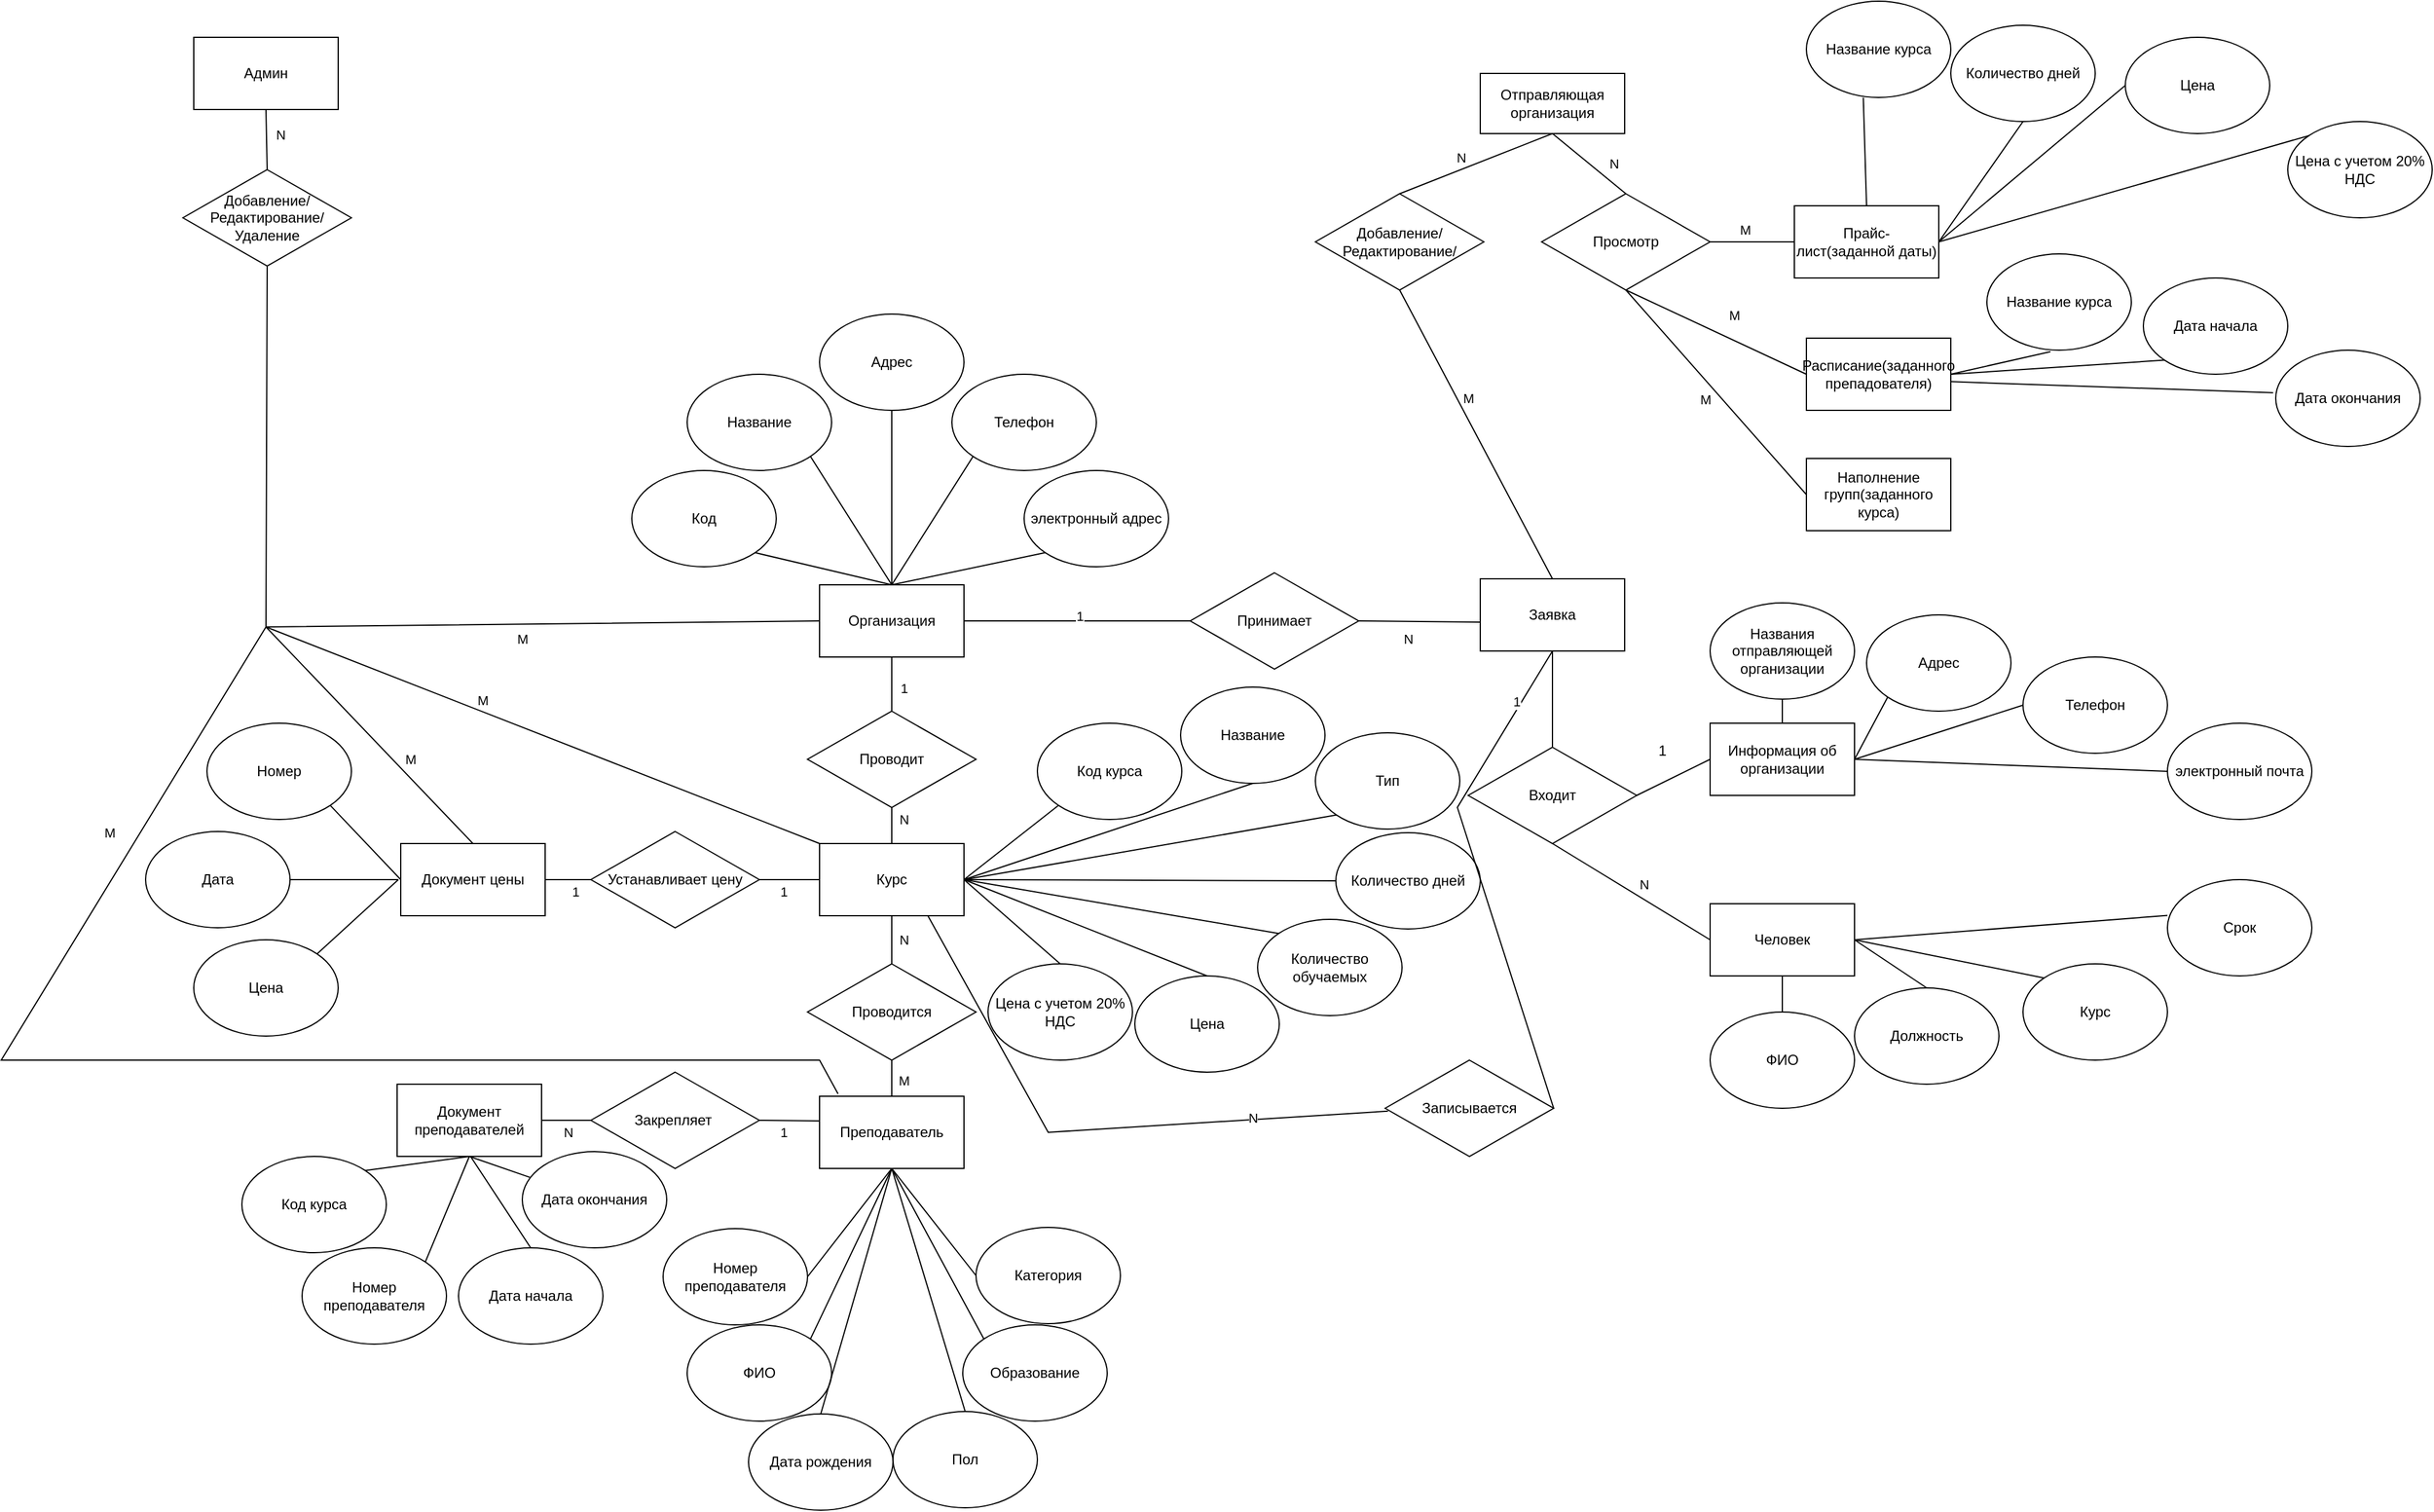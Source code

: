 <mxfile version="22.0.3" type="device">
  <diagram id="QDAbRHr5K0YQJq9Df4Lc" name="Page-1">
    <mxGraphModel dx="445" dy="821" grid="1" gridSize="10" guides="1" tooltips="1" connect="1" arrows="1" fold="1" page="1" pageScale="1" pageWidth="827" pageHeight="1169" math="0" shadow="0">
      <root>
        <mxCell id="0" />
        <mxCell id="1" parent="0" />
        <mxCell id="ArewdxW56VQv3i-SkAEL-173" value="Организация" style="rounded=0;whiteSpace=wrap;html=1;" parent="1" vertex="1">
          <mxGeometry x="1690" y="525" width="120" height="60" as="geometry" />
        </mxCell>
        <mxCell id="ArewdxW56VQv3i-SkAEL-174" value="Код" style="ellipse;whiteSpace=wrap;html=1;" parent="1" vertex="1">
          <mxGeometry x="1534" y="430" width="120" height="80" as="geometry" />
        </mxCell>
        <mxCell id="ArewdxW56VQv3i-SkAEL-175" value="Название" style="ellipse;whiteSpace=wrap;html=1;" parent="1" vertex="1">
          <mxGeometry x="1580" y="350" width="120" height="80" as="geometry" />
        </mxCell>
        <mxCell id="ArewdxW56VQv3i-SkAEL-176" value="Адрес" style="ellipse;whiteSpace=wrap;html=1;" parent="1" vertex="1">
          <mxGeometry x="1690" y="300" width="120" height="80" as="geometry" />
        </mxCell>
        <mxCell id="ArewdxW56VQv3i-SkAEL-177" value="Телефон" style="ellipse;whiteSpace=wrap;html=1;" parent="1" vertex="1">
          <mxGeometry x="1800" y="350" width="120" height="80" as="geometry" />
        </mxCell>
        <mxCell id="ArewdxW56VQv3i-SkAEL-178" value="&lt;span style=&quot;padding: 0px; margin: 0px; color: transparent; position: absolute; cursor: text; transform-origin: 0% 0%; font-style: normal; font-variant-ligatures: normal; font-variant-caps: normal; font-weight: 400; letter-spacing: normal; orphans: 2; text-align: start; text-indent: 0px; text-transform: none; widows: 2; word-spacing: 0px; -webkit-text-stroke-width: 0px; background-color: rgb(255, 255, 255); text-decoration-thickness: initial; text-decoration-style: initial; text-decoration-color: initial; left: 141.8px; top: 122.654px; font-size: 20px; font-family: serif; transform: scaleX(1.006);&quot; dir=&quot;ltr&quot; role=&quot;presentation&quot;&gt;&lt;/span&gt;электронный адрес" style="ellipse;whiteSpace=wrap;html=1;" parent="1" vertex="1">
          <mxGeometry x="1860" y="430" width="120" height="80" as="geometry" />
        </mxCell>
        <mxCell id="ArewdxW56VQv3i-SkAEL-179" value="" style="endArrow=none;html=1;rounded=0;exitX=1;exitY=1;exitDx=0;exitDy=0;entryX=0.5;entryY=0;entryDx=0;entryDy=0;" parent="1" source="ArewdxW56VQv3i-SkAEL-174" target="ArewdxW56VQv3i-SkAEL-173" edge="1">
          <mxGeometry width="50" height="50" relative="1" as="geometry">
            <mxPoint x="1640" y="540" as="sourcePoint" />
            <mxPoint x="1690" y="490" as="targetPoint" />
          </mxGeometry>
        </mxCell>
        <mxCell id="ArewdxW56VQv3i-SkAEL-180" value="" style="endArrow=none;html=1;rounded=0;exitX=1;exitY=1;exitDx=0;exitDy=0;entryX=0.5;entryY=0;entryDx=0;entryDy=0;" parent="1" source="ArewdxW56VQv3i-SkAEL-175" target="ArewdxW56VQv3i-SkAEL-173" edge="1">
          <mxGeometry width="50" height="50" relative="1" as="geometry">
            <mxPoint x="1646" y="508" as="sourcePoint" />
            <mxPoint x="1750" y="520" as="targetPoint" />
          </mxGeometry>
        </mxCell>
        <mxCell id="ArewdxW56VQv3i-SkAEL-181" value="" style="endArrow=none;html=1;rounded=0;exitX=0.5;exitY=1;exitDx=0;exitDy=0;entryX=0.5;entryY=0;entryDx=0;entryDy=0;" parent="1" source="ArewdxW56VQv3i-SkAEL-176" target="ArewdxW56VQv3i-SkAEL-173" edge="1">
          <mxGeometry width="50" height="50" relative="1" as="geometry">
            <mxPoint x="1692" y="428" as="sourcePoint" />
            <mxPoint x="1760" y="535" as="targetPoint" />
          </mxGeometry>
        </mxCell>
        <mxCell id="ArewdxW56VQv3i-SkAEL-182" value="" style="endArrow=none;html=1;rounded=0;exitX=0;exitY=1;exitDx=0;exitDy=0;entryX=0.5;entryY=0;entryDx=0;entryDy=0;" parent="1" source="ArewdxW56VQv3i-SkAEL-177" target="ArewdxW56VQv3i-SkAEL-173" edge="1">
          <mxGeometry width="50" height="50" relative="1" as="geometry">
            <mxPoint x="1760" y="390" as="sourcePoint" />
            <mxPoint x="1760" y="535" as="targetPoint" />
          </mxGeometry>
        </mxCell>
        <mxCell id="ArewdxW56VQv3i-SkAEL-183" value="" style="endArrow=none;html=1;rounded=0;exitX=0;exitY=1;exitDx=0;exitDy=0;entryX=0.5;entryY=0;entryDx=0;entryDy=0;" parent="1" source="ArewdxW56VQv3i-SkAEL-178" target="ArewdxW56VQv3i-SkAEL-173" edge="1">
          <mxGeometry width="50" height="50" relative="1" as="geometry">
            <mxPoint x="1828" y="428" as="sourcePoint" />
            <mxPoint x="1760" y="535" as="targetPoint" />
          </mxGeometry>
        </mxCell>
        <mxCell id="ArewdxW56VQv3i-SkAEL-184" value="Проводит" style="rhombus;whiteSpace=wrap;html=1;" parent="1" vertex="1">
          <mxGeometry x="1680" y="630" width="140" height="80" as="geometry" />
        </mxCell>
        <mxCell id="ArewdxW56VQv3i-SkAEL-185" value="Курс" style="rounded=0;whiteSpace=wrap;html=1;" parent="1" vertex="1">
          <mxGeometry x="1690" y="740" width="120" height="60" as="geometry" />
        </mxCell>
        <mxCell id="ArewdxW56VQv3i-SkAEL-186" value="Код курса" style="ellipse;whiteSpace=wrap;html=1;" parent="1" vertex="1">
          <mxGeometry x="1871" y="640" width="120" height="80" as="geometry" />
        </mxCell>
        <mxCell id="ArewdxW56VQv3i-SkAEL-187" value="Название" style="ellipse;whiteSpace=wrap;html=1;" parent="1" vertex="1">
          <mxGeometry x="1990" y="610" width="120" height="80" as="geometry" />
        </mxCell>
        <mxCell id="ArewdxW56VQv3i-SkAEL-188" value="Тип" style="ellipse;whiteSpace=wrap;html=1;" parent="1" vertex="1">
          <mxGeometry x="2102" y="648" width="120" height="80" as="geometry" />
        </mxCell>
        <mxCell id="ArewdxW56VQv3i-SkAEL-189" value="" style="endArrow=none;html=1;rounded=0;entryX=0;entryY=1;entryDx=0;entryDy=0;exitX=1;exitY=0.5;exitDx=0;exitDy=0;" parent="1" source="ArewdxW56VQv3i-SkAEL-185" target="ArewdxW56VQv3i-SkAEL-186" edge="1">
          <mxGeometry width="50" height="50" relative="1" as="geometry">
            <mxPoint x="1680" y="760" as="sourcePoint" />
            <mxPoint x="1730" y="710" as="targetPoint" />
          </mxGeometry>
        </mxCell>
        <mxCell id="ArewdxW56VQv3i-SkAEL-191" value="" style="endArrow=none;html=1;rounded=0;entryX=0.5;entryY=1;entryDx=0;entryDy=0;" parent="1" target="ArewdxW56VQv3i-SkAEL-187" edge="1">
          <mxGeometry width="50" height="50" relative="1" as="geometry">
            <mxPoint x="1810" y="770" as="sourcePoint" />
            <mxPoint x="1868" y="728" as="targetPoint" />
          </mxGeometry>
        </mxCell>
        <mxCell id="ArewdxW56VQv3i-SkAEL-192" value="" style="endArrow=none;html=1;rounded=0;entryX=0;entryY=1;entryDx=0;entryDy=0;" parent="1" target="ArewdxW56VQv3i-SkAEL-188" edge="1">
          <mxGeometry width="50" height="50" relative="1" as="geometry">
            <mxPoint x="1810" y="770" as="sourcePoint" />
            <mxPoint x="1940" y="780" as="targetPoint" />
          </mxGeometry>
        </mxCell>
        <mxCell id="ArewdxW56VQv3i-SkAEL-193" value="Количество дней" style="ellipse;whiteSpace=wrap;html=1;" parent="1" vertex="1">
          <mxGeometry x="2119" y="731" width="120" height="80" as="geometry" />
        </mxCell>
        <mxCell id="ArewdxW56VQv3i-SkAEL-194" value="Количество обучаемых" style="ellipse;whiteSpace=wrap;html=1;" parent="1" vertex="1">
          <mxGeometry x="2054" y="803" width="120" height="80" as="geometry" />
        </mxCell>
        <mxCell id="ArewdxW56VQv3i-SkAEL-195" value="" style="endArrow=none;html=1;rounded=0;entryX=0;entryY=0.5;entryDx=0;entryDy=0;" parent="1" target="ArewdxW56VQv3i-SkAEL-193" edge="1">
          <mxGeometry width="50" height="50" relative="1" as="geometry">
            <mxPoint x="1810" y="770" as="sourcePoint" />
            <mxPoint x="2148" y="708" as="targetPoint" />
          </mxGeometry>
        </mxCell>
        <mxCell id="ArewdxW56VQv3i-SkAEL-196" value="" style="endArrow=none;html=1;rounded=0;entryX=0;entryY=0;entryDx=0;entryDy=0;exitX=1;exitY=0.5;exitDx=0;exitDy=0;" parent="1" source="ArewdxW56VQv3i-SkAEL-185" target="ArewdxW56VQv3i-SkAEL-194" edge="1">
          <mxGeometry width="50" height="50" relative="1" as="geometry">
            <mxPoint x="1820" y="780" as="sourcePoint" />
            <mxPoint x="2130" y="770" as="targetPoint" />
          </mxGeometry>
        </mxCell>
        <mxCell id="ArewdxW56VQv3i-SkAEL-197" value="Цена" style="ellipse;whiteSpace=wrap;html=1;" parent="1" vertex="1">
          <mxGeometry x="1952" y="850" width="120" height="80" as="geometry" />
        </mxCell>
        <mxCell id="ArewdxW56VQv3i-SkAEL-198" value="Цена с учетом 20% НДС" style="ellipse;whiteSpace=wrap;html=1;" parent="1" vertex="1">
          <mxGeometry x="1830" y="840" width="120" height="80" as="geometry" />
        </mxCell>
        <mxCell id="ArewdxW56VQv3i-SkAEL-199" value="" style="endArrow=none;html=1;rounded=0;entryX=0.5;entryY=0;entryDx=0;entryDy=0;" parent="1" target="ArewdxW56VQv3i-SkAEL-197" edge="1">
          <mxGeometry width="50" height="50" relative="1" as="geometry">
            <mxPoint x="1810" y="770" as="sourcePoint" />
            <mxPoint x="2096" y="822" as="targetPoint" />
          </mxGeometry>
        </mxCell>
        <mxCell id="ArewdxW56VQv3i-SkAEL-200" value="" style="endArrow=none;html=1;rounded=0;entryX=0.5;entryY=0;entryDx=0;entryDy=0;" parent="1" target="ArewdxW56VQv3i-SkAEL-198" edge="1">
          <mxGeometry width="50" height="50" relative="1" as="geometry">
            <mxPoint x="1810" y="770" as="sourcePoint" />
            <mxPoint x="2022" y="846" as="targetPoint" />
          </mxGeometry>
        </mxCell>
        <mxCell id="ArewdxW56VQv3i-SkAEL-201" value="" style="endArrow=none;html=1;rounded=0;exitX=0.5;exitY=1;exitDx=0;exitDy=0;entryX=0.5;entryY=0;entryDx=0;entryDy=0;" parent="1" source="ArewdxW56VQv3i-SkAEL-173" target="ArewdxW56VQv3i-SkAEL-184" edge="1">
          <mxGeometry width="50" height="50" relative="1" as="geometry">
            <mxPoint x="1760" y="390" as="sourcePoint" />
            <mxPoint x="1760" y="535" as="targetPoint" />
          </mxGeometry>
        </mxCell>
        <mxCell id="ArewdxW56VQv3i-SkAEL-317" value="1" style="edgeLabel;html=1;align=center;verticalAlign=middle;resizable=0;points=[];" parent="ArewdxW56VQv3i-SkAEL-201" vertex="1" connectable="0">
          <mxGeometry x="-0.037" y="1" relative="1" as="geometry">
            <mxPoint x="9" y="4" as="offset" />
          </mxGeometry>
        </mxCell>
        <mxCell id="ArewdxW56VQv3i-SkAEL-202" value="" style="endArrow=none;html=1;rounded=0;exitX=0.5;exitY=1;exitDx=0;exitDy=0;entryX=0.5;entryY=0;entryDx=0;entryDy=0;" parent="1" source="ArewdxW56VQv3i-SkAEL-184" target="ArewdxW56VQv3i-SkAEL-185" edge="1">
          <mxGeometry width="50" height="50" relative="1" as="geometry">
            <mxPoint x="1760" y="595" as="sourcePoint" />
            <mxPoint x="1760" y="640" as="targetPoint" />
          </mxGeometry>
        </mxCell>
        <mxCell id="ArewdxW56VQv3i-SkAEL-318" value="N" style="edgeLabel;html=1;align=center;verticalAlign=middle;resizable=0;points=[];" parent="ArewdxW56VQv3i-SkAEL-202" vertex="1" connectable="0">
          <mxGeometry x="-0.124" y="-1" relative="1" as="geometry">
            <mxPoint x="11" y="-3" as="offset" />
          </mxGeometry>
        </mxCell>
        <mxCell id="ArewdxW56VQv3i-SkAEL-203" value="Документ цены" style="rounded=0;whiteSpace=wrap;html=1;" parent="1" vertex="1">
          <mxGeometry x="1342" y="740" width="120" height="60" as="geometry" />
        </mxCell>
        <mxCell id="ArewdxW56VQv3i-SkAEL-204" value="Устанавливает цену" style="rhombus;whiteSpace=wrap;html=1;" parent="1" vertex="1">
          <mxGeometry x="1500" y="730" width="140" height="80" as="geometry" />
        </mxCell>
        <mxCell id="ArewdxW56VQv3i-SkAEL-205" value="Дата" style="ellipse;whiteSpace=wrap;html=1;" parent="1" vertex="1">
          <mxGeometry x="1130" y="730" width="120" height="80" as="geometry" />
        </mxCell>
        <mxCell id="ArewdxW56VQv3i-SkAEL-206" value="Номер" style="ellipse;whiteSpace=wrap;html=1;" parent="1" vertex="1">
          <mxGeometry x="1181" y="640" width="120" height="80" as="geometry" />
        </mxCell>
        <mxCell id="ArewdxW56VQv3i-SkAEL-207" value="Цена" style="ellipse;whiteSpace=wrap;html=1;" parent="1" vertex="1">
          <mxGeometry x="1170" y="820" width="120" height="80" as="geometry" />
        </mxCell>
        <mxCell id="ArewdxW56VQv3i-SkAEL-208" value="" style="endArrow=none;html=1;rounded=0;exitX=1;exitY=1;exitDx=0;exitDy=0;entryX=0;entryY=0.5;entryDx=0;entryDy=0;" parent="1" source="ArewdxW56VQv3i-SkAEL-206" target="ArewdxW56VQv3i-SkAEL-203" edge="1">
          <mxGeometry width="50" height="50" relative="1" as="geometry">
            <mxPoint x="1280" y="713" as="sourcePoint" />
            <mxPoint x="1394" y="740" as="targetPoint" />
          </mxGeometry>
        </mxCell>
        <mxCell id="ArewdxW56VQv3i-SkAEL-209" value="" style="endArrow=none;html=1;rounded=0;exitX=1;exitY=0;exitDx=0;exitDy=0;" parent="1" source="ArewdxW56VQv3i-SkAEL-207" edge="1">
          <mxGeometry width="50" height="50" relative="1" as="geometry">
            <mxPoint x="1293" y="718" as="sourcePoint" />
            <mxPoint x="1340" y="770" as="targetPoint" />
          </mxGeometry>
        </mxCell>
        <mxCell id="ArewdxW56VQv3i-SkAEL-210" value="" style="endArrow=none;html=1;rounded=0;exitX=1;exitY=0.5;exitDx=0;exitDy=0;" parent="1" source="ArewdxW56VQv3i-SkAEL-205" edge="1">
          <mxGeometry width="50" height="50" relative="1" as="geometry">
            <mxPoint x="1282" y="842" as="sourcePoint" />
            <mxPoint x="1340" y="770" as="targetPoint" />
          </mxGeometry>
        </mxCell>
        <mxCell id="ArewdxW56VQv3i-SkAEL-211" value="" style="endArrow=none;html=1;rounded=0;exitX=1;exitY=0.5;exitDx=0;exitDy=0;entryX=0;entryY=0.5;entryDx=0;entryDy=0;" parent="1" source="ArewdxW56VQv3i-SkAEL-203" target="ArewdxW56VQv3i-SkAEL-204" edge="1">
          <mxGeometry width="50" height="50" relative="1" as="geometry">
            <mxPoint x="1260" y="780" as="sourcePoint" />
            <mxPoint x="1350" y="780" as="targetPoint" />
          </mxGeometry>
        </mxCell>
        <mxCell id="ArewdxW56VQv3i-SkAEL-319" value="1" style="edgeLabel;html=1;align=center;verticalAlign=middle;resizable=0;points=[];" parent="ArewdxW56VQv3i-SkAEL-211" vertex="1" connectable="0">
          <mxGeometry x="0.282" y="-1" relative="1" as="geometry">
            <mxPoint y="9" as="offset" />
          </mxGeometry>
        </mxCell>
        <mxCell id="ArewdxW56VQv3i-SkAEL-212" value="1" style="endArrow=none;html=1;rounded=0;entryX=0;entryY=0.5;entryDx=0;entryDy=0;" parent="1" target="ArewdxW56VQv3i-SkAEL-185" edge="1">
          <mxGeometry x="-0.2" y="-10" width="50" height="50" relative="1" as="geometry">
            <mxPoint x="1640" y="770" as="sourcePoint" />
            <mxPoint x="1510" y="780" as="targetPoint" />
            <mxPoint as="offset" />
          </mxGeometry>
        </mxCell>
        <mxCell id="ArewdxW56VQv3i-SkAEL-213" value="Проводится" style="rhombus;whiteSpace=wrap;html=1;" parent="1" vertex="1">
          <mxGeometry x="1680" y="840" width="140" height="80" as="geometry" />
        </mxCell>
        <mxCell id="ArewdxW56VQv3i-SkAEL-214" value="Преподаватель" style="rounded=0;whiteSpace=wrap;html=1;" parent="1" vertex="1">
          <mxGeometry x="1690" y="950" width="120" height="60" as="geometry" />
        </mxCell>
        <mxCell id="ArewdxW56VQv3i-SkAEL-215" value="N" style="endArrow=none;html=1;rounded=0;exitX=0.5;exitY=1;exitDx=0;exitDy=0;entryX=0.5;entryY=0;entryDx=0;entryDy=0;" parent="1" source="ArewdxW56VQv3i-SkAEL-185" target="ArewdxW56VQv3i-SkAEL-213" edge="1">
          <mxGeometry y="10" width="50" height="50" relative="1" as="geometry">
            <mxPoint x="1760" y="720" as="sourcePoint" />
            <mxPoint x="1760" y="750" as="targetPoint" />
            <mxPoint as="offset" />
          </mxGeometry>
        </mxCell>
        <mxCell id="ArewdxW56VQv3i-SkAEL-216" value="" style="endArrow=none;html=1;rounded=0;exitX=0.5;exitY=1;exitDx=0;exitDy=0;entryX=0.5;entryY=0;entryDx=0;entryDy=0;" parent="1" source="ArewdxW56VQv3i-SkAEL-213" target="ArewdxW56VQv3i-SkAEL-214" edge="1">
          <mxGeometry width="50" height="50" relative="1" as="geometry">
            <mxPoint x="1760" y="810" as="sourcePoint" />
            <mxPoint x="1760" y="850" as="targetPoint" />
          </mxGeometry>
        </mxCell>
        <mxCell id="ArewdxW56VQv3i-SkAEL-320" value="M" style="edgeLabel;html=1;align=center;verticalAlign=middle;resizable=0;points=[];" parent="ArewdxW56VQv3i-SkAEL-216" vertex="1" connectable="0">
          <mxGeometry x="0.022" y="2" relative="1" as="geometry">
            <mxPoint x="8" y="1" as="offset" />
          </mxGeometry>
        </mxCell>
        <mxCell id="ArewdxW56VQv3i-SkAEL-217" value="Номер преподавателя" style="ellipse;whiteSpace=wrap;html=1;" parent="1" vertex="1">
          <mxGeometry x="1560" y="1060" width="120" height="80" as="geometry" />
        </mxCell>
        <mxCell id="ArewdxW56VQv3i-SkAEL-218" value="ФИО" style="ellipse;whiteSpace=wrap;html=1;" parent="1" vertex="1">
          <mxGeometry x="1580" y="1140" width="120" height="80" as="geometry" />
        </mxCell>
        <mxCell id="ArewdxW56VQv3i-SkAEL-219" value="Дата рождения" style="ellipse;whiteSpace=wrap;html=1;" parent="1" vertex="1">
          <mxGeometry x="1631" y="1214" width="120" height="80" as="geometry" />
        </mxCell>
        <mxCell id="ArewdxW56VQv3i-SkAEL-220" value="Пол" style="ellipse;whiteSpace=wrap;html=1;" parent="1" vertex="1">
          <mxGeometry x="1751" y="1212" width="120" height="80" as="geometry" />
        </mxCell>
        <mxCell id="ArewdxW56VQv3i-SkAEL-221" value="Образование" style="ellipse;whiteSpace=wrap;html=1;" parent="1" vertex="1">
          <mxGeometry x="1809" y="1140" width="120" height="80" as="geometry" />
        </mxCell>
        <mxCell id="ArewdxW56VQv3i-SkAEL-222" value="Категория" style="ellipse;whiteSpace=wrap;html=1;" parent="1" vertex="1">
          <mxGeometry x="1820" y="1059" width="120" height="80" as="geometry" />
        </mxCell>
        <mxCell id="ArewdxW56VQv3i-SkAEL-223" value="" style="endArrow=none;html=1;rounded=0;exitX=1;exitY=0.5;exitDx=0;exitDy=0;entryX=0.5;entryY=1;entryDx=0;entryDy=0;" parent="1" source="ArewdxW56VQv3i-SkAEL-217" target="ArewdxW56VQv3i-SkAEL-214" edge="1">
          <mxGeometry width="50" height="50" relative="1" as="geometry">
            <mxPoint x="1740" y="1030" as="sourcePoint" />
            <mxPoint x="1790" y="980" as="targetPoint" />
          </mxGeometry>
        </mxCell>
        <mxCell id="ArewdxW56VQv3i-SkAEL-224" value="" style="endArrow=none;html=1;rounded=0;exitX=1;exitY=0;exitDx=0;exitDy=0;" parent="1" source="ArewdxW56VQv3i-SkAEL-218" edge="1">
          <mxGeometry width="50" height="50" relative="1" as="geometry">
            <mxPoint x="1680" y="1050" as="sourcePoint" />
            <mxPoint x="1750" y="1010" as="targetPoint" />
          </mxGeometry>
        </mxCell>
        <mxCell id="ArewdxW56VQv3i-SkAEL-225" value="" style="endArrow=none;html=1;rounded=0;exitX=0.5;exitY=0;exitDx=0;exitDy=0;entryX=0.5;entryY=1;entryDx=0;entryDy=0;" parent="1" source="ArewdxW56VQv3i-SkAEL-219" target="ArewdxW56VQv3i-SkAEL-214" edge="1">
          <mxGeometry width="50" height="50" relative="1" as="geometry">
            <mxPoint x="1682" y="1112" as="sourcePoint" />
            <mxPoint x="1760" y="1020" as="targetPoint" />
          </mxGeometry>
        </mxCell>
        <mxCell id="ArewdxW56VQv3i-SkAEL-226" value="" style="endArrow=none;html=1;rounded=0;exitX=0.5;exitY=0;exitDx=0;exitDy=0;entryX=0.5;entryY=1;entryDx=0;entryDy=0;" parent="1" source="ArewdxW56VQv3i-SkAEL-220" target="ArewdxW56VQv3i-SkAEL-214" edge="1">
          <mxGeometry width="50" height="50" relative="1" as="geometry">
            <mxPoint x="1700" y="1180" as="sourcePoint" />
            <mxPoint x="1760" y="1020" as="targetPoint" />
          </mxGeometry>
        </mxCell>
        <mxCell id="ArewdxW56VQv3i-SkAEL-227" value="" style="endArrow=none;html=1;rounded=0;exitX=0;exitY=0;exitDx=0;exitDy=0;entryX=0.5;entryY=1;entryDx=0;entryDy=0;" parent="1" source="ArewdxW56VQv3i-SkAEL-221" target="ArewdxW56VQv3i-SkAEL-214" edge="1">
          <mxGeometry width="50" height="50" relative="1" as="geometry">
            <mxPoint x="1830" y="1180" as="sourcePoint" />
            <mxPoint x="1760" y="1020" as="targetPoint" />
          </mxGeometry>
        </mxCell>
        <mxCell id="ArewdxW56VQv3i-SkAEL-228" value="" style="endArrow=none;html=1;rounded=0;exitX=0;exitY=0.5;exitDx=0;exitDy=0;entryX=0.5;entryY=1;entryDx=0;entryDy=0;" parent="1" source="ArewdxW56VQv3i-SkAEL-222" target="ArewdxW56VQv3i-SkAEL-214" edge="1">
          <mxGeometry width="50" height="50" relative="1" as="geometry">
            <mxPoint x="1858" y="1111" as="sourcePoint" />
            <mxPoint x="1760" y="1020" as="targetPoint" />
          </mxGeometry>
        </mxCell>
        <mxCell id="ArewdxW56VQv3i-SkAEL-229" value="Документ преподавателей" style="rounded=0;whiteSpace=wrap;html=1;" parent="1" vertex="1">
          <mxGeometry x="1339" y="940" width="120" height="60" as="geometry" />
        </mxCell>
        <mxCell id="ArewdxW56VQv3i-SkAEL-230" value="Закрепляет&amp;nbsp;" style="rhombus;whiteSpace=wrap;html=1;" parent="1" vertex="1">
          <mxGeometry x="1500" y="930" width="140" height="80" as="geometry" />
        </mxCell>
        <mxCell id="ArewdxW56VQv3i-SkAEL-231" value="" style="endArrow=none;html=1;rounded=0;exitX=1;exitY=0.5;exitDx=0;exitDy=0;entryX=0;entryY=0.5;entryDx=0;entryDy=0;" parent="1" source="ArewdxW56VQv3i-SkAEL-229" target="ArewdxW56VQv3i-SkAEL-230" edge="1">
          <mxGeometry width="50" height="50" relative="1" as="geometry">
            <mxPoint x="1510" y="1010" as="sourcePoint" />
            <mxPoint x="1560" y="960" as="targetPoint" />
          </mxGeometry>
        </mxCell>
        <mxCell id="ArewdxW56VQv3i-SkAEL-321" value="N" style="edgeLabel;html=1;align=center;verticalAlign=middle;resizable=0;points=[];" parent="ArewdxW56VQv3i-SkAEL-231" vertex="1" connectable="0">
          <mxGeometry x="0.038" relative="1" as="geometry">
            <mxPoint y="10" as="offset" />
          </mxGeometry>
        </mxCell>
        <mxCell id="ArewdxW56VQv3i-SkAEL-232" value="" style="endArrow=none;html=1;rounded=0;entryX=1;entryY=0.5;entryDx=0;entryDy=0;exitX=-0.002;exitY=0.341;exitDx=0;exitDy=0;exitPerimeter=0;" parent="1" source="ArewdxW56VQv3i-SkAEL-214" target="ArewdxW56VQv3i-SkAEL-230" edge="1">
          <mxGeometry width="50" height="50" relative="1" as="geometry">
            <mxPoint x="1510" y="1010" as="sourcePoint" />
            <mxPoint x="1560" y="960" as="targetPoint" />
          </mxGeometry>
        </mxCell>
        <mxCell id="ArewdxW56VQv3i-SkAEL-322" value="1" style="edgeLabel;html=1;align=center;verticalAlign=middle;resizable=0;points=[];" parent="ArewdxW56VQv3i-SkAEL-232" vertex="1" connectable="0">
          <mxGeometry x="0.222" relative="1" as="geometry">
            <mxPoint y="10" as="offset" />
          </mxGeometry>
        </mxCell>
        <mxCell id="ArewdxW56VQv3i-SkAEL-234" value="Код курса" style="ellipse;whiteSpace=wrap;html=1;" parent="1" vertex="1">
          <mxGeometry x="1210" y="1000" width="120" height="80" as="geometry" />
        </mxCell>
        <mxCell id="ArewdxW56VQv3i-SkAEL-235" value="Номер преподавателя" style="ellipse;whiteSpace=wrap;html=1;" parent="1" vertex="1">
          <mxGeometry x="1260" y="1076" width="120" height="80" as="geometry" />
        </mxCell>
        <mxCell id="ArewdxW56VQv3i-SkAEL-236" value="Дата окончания" style="ellipse;whiteSpace=wrap;html=1;" parent="1" vertex="1">
          <mxGeometry x="1443" y="996" width="120" height="80" as="geometry" />
        </mxCell>
        <mxCell id="ArewdxW56VQv3i-SkAEL-237" value="Дата начала" style="ellipse;whiteSpace=wrap;html=1;" parent="1" vertex="1">
          <mxGeometry x="1390" y="1076" width="120" height="80" as="geometry" />
        </mxCell>
        <mxCell id="ArewdxW56VQv3i-SkAEL-238" value="" style="endArrow=none;html=1;rounded=0;exitX=1;exitY=0;exitDx=0;exitDy=0;entryX=0.5;entryY=1;entryDx=0;entryDy=0;" parent="1" source="ArewdxW56VQv3i-SkAEL-234" target="ArewdxW56VQv3i-SkAEL-229" edge="1">
          <mxGeometry width="50" height="50" relative="1" as="geometry">
            <mxPoint x="1410" y="1020" as="sourcePoint" />
            <mxPoint x="1460" y="970" as="targetPoint" />
          </mxGeometry>
        </mxCell>
        <mxCell id="ArewdxW56VQv3i-SkAEL-239" value="" style="endArrow=none;html=1;rounded=0;exitX=1;exitY=0;exitDx=0;exitDy=0;entryX=0.5;entryY=1;entryDx=0;entryDy=0;" parent="1" source="ArewdxW56VQv3i-SkAEL-235" target="ArewdxW56VQv3i-SkAEL-229" edge="1">
          <mxGeometry width="50" height="50" relative="1" as="geometry">
            <mxPoint x="1282" y="1012" as="sourcePoint" />
            <mxPoint x="1409" y="1010" as="targetPoint" />
          </mxGeometry>
        </mxCell>
        <mxCell id="ArewdxW56VQv3i-SkAEL-240" value="" style="endArrow=none;html=1;rounded=0;exitX=0.5;exitY=0;exitDx=0;exitDy=0;" parent="1" source="ArewdxW56VQv3i-SkAEL-237" edge="1">
          <mxGeometry width="50" height="50" relative="1" as="geometry">
            <mxPoint x="1322" y="1102" as="sourcePoint" />
            <mxPoint x="1400" y="1000" as="targetPoint" />
          </mxGeometry>
        </mxCell>
        <mxCell id="ArewdxW56VQv3i-SkAEL-241" value="" style="endArrow=none;html=1;rounded=0;entryX=0.5;entryY=1;entryDx=0;entryDy=0;" parent="1" source="ArewdxW56VQv3i-SkAEL-236" target="ArewdxW56VQv3i-SkAEL-229" edge="1">
          <mxGeometry width="50" height="50" relative="1" as="geometry">
            <mxPoint x="1420" y="1100" as="sourcePoint" />
            <mxPoint x="1410" y="1010" as="targetPoint" />
          </mxGeometry>
        </mxCell>
        <mxCell id="ArewdxW56VQv3i-SkAEL-242" value="Принимает" style="rhombus;whiteSpace=wrap;html=1;" parent="1" vertex="1">
          <mxGeometry x="1998" y="515" width="140" height="80" as="geometry" />
        </mxCell>
        <mxCell id="ArewdxW56VQv3i-SkAEL-243" value="" style="endArrow=none;html=1;rounded=0;exitX=1;exitY=0.5;exitDx=0;exitDy=0;entryX=0;entryY=0.5;entryDx=0;entryDy=0;" parent="1" source="ArewdxW56VQv3i-SkAEL-173" target="ArewdxW56VQv3i-SkAEL-242" edge="1">
          <mxGeometry width="50" height="50" relative="1" as="geometry">
            <mxPoint x="1730" y="820" as="sourcePoint" />
            <mxPoint x="1780" y="770" as="targetPoint" />
          </mxGeometry>
        </mxCell>
        <mxCell id="nnd_zXuTPrrHGRJu2NiS-1" value="1" style="edgeLabel;html=1;align=center;verticalAlign=middle;resizable=0;points=[];" vertex="1" connectable="0" parent="ArewdxW56VQv3i-SkAEL-243">
          <mxGeometry x="0.015" y="4" relative="1" as="geometry">
            <mxPoint as="offset" />
          </mxGeometry>
        </mxCell>
        <mxCell id="ArewdxW56VQv3i-SkAEL-244" value="Заявка" style="rounded=0;whiteSpace=wrap;html=1;" parent="1" vertex="1">
          <mxGeometry x="2239" y="520" width="120" height="60" as="geometry" />
        </mxCell>
        <mxCell id="ArewdxW56VQv3i-SkAEL-245" value="" style="endArrow=none;html=1;rounded=0;entryX=0.001;entryY=0.599;entryDx=0;entryDy=0;exitX=1;exitY=0.5;exitDx=0;exitDy=0;entryPerimeter=0;" parent="1" source="ArewdxW56VQv3i-SkAEL-242" target="ArewdxW56VQv3i-SkAEL-244" edge="1">
          <mxGeometry width="50" height="50" relative="1" as="geometry">
            <mxPoint x="2140" y="554" as="sourcePoint" />
            <mxPoint x="2250" y="554.33" as="targetPoint" />
          </mxGeometry>
        </mxCell>
        <mxCell id="nnd_zXuTPrrHGRJu2NiS-3" value="N" style="edgeLabel;html=1;align=center;verticalAlign=middle;resizable=0;points=[];" vertex="1" connectable="0" parent="ArewdxW56VQv3i-SkAEL-245">
          <mxGeometry x="-0.485" y="-3" relative="1" as="geometry">
            <mxPoint x="15" y="12" as="offset" />
          </mxGeometry>
        </mxCell>
        <mxCell id="ArewdxW56VQv3i-SkAEL-246" value="Названия отправляющей организации" style="ellipse;whiteSpace=wrap;html=1;" parent="1" vertex="1">
          <mxGeometry x="2430" y="540" width="120" height="80" as="geometry" />
        </mxCell>
        <mxCell id="ArewdxW56VQv3i-SkAEL-247" value="Входит" style="rhombus;whiteSpace=wrap;html=1;" parent="1" vertex="1">
          <mxGeometry x="2229" y="660" width="140" height="80" as="geometry" />
        </mxCell>
        <mxCell id="ArewdxW56VQv3i-SkAEL-249" value="Информация об организации" style="rounded=0;whiteSpace=wrap;html=1;" parent="1" vertex="1">
          <mxGeometry x="2430" y="640" width="120" height="60" as="geometry" />
        </mxCell>
        <mxCell id="ArewdxW56VQv3i-SkAEL-250" value="Человек" style="rounded=0;whiteSpace=wrap;html=1;" parent="1" vertex="1">
          <mxGeometry x="2430" y="790" width="120" height="60" as="geometry" />
        </mxCell>
        <mxCell id="ArewdxW56VQv3i-SkAEL-251" value="" style="endArrow=none;html=1;rounded=0;exitX=1;exitY=0.5;exitDx=0;exitDy=0;entryX=0;entryY=0.5;entryDx=0;entryDy=0;" parent="1" source="ArewdxW56VQv3i-SkAEL-247" target="ArewdxW56VQv3i-SkAEL-249" edge="1">
          <mxGeometry width="50" height="50" relative="1" as="geometry">
            <mxPoint x="2320" y="590" as="sourcePoint" />
            <mxPoint x="2319" y="640" as="targetPoint" />
          </mxGeometry>
        </mxCell>
        <mxCell id="ArewdxW56VQv3i-SkAEL-252" value="" style="endArrow=none;html=1;rounded=0;exitX=0.5;exitY=1;exitDx=0;exitDy=0;entryX=0;entryY=0.5;entryDx=0;entryDy=0;" parent="1" source="ArewdxW56VQv3i-SkAEL-247" target="ArewdxW56VQv3i-SkAEL-250" edge="1">
          <mxGeometry width="50" height="50" relative="1" as="geometry">
            <mxPoint x="2389" y="680" as="sourcePoint" />
            <mxPoint x="2440" y="680" as="targetPoint" />
          </mxGeometry>
        </mxCell>
        <mxCell id="nnd_zXuTPrrHGRJu2NiS-6" value="N" style="edgeLabel;html=1;align=center;verticalAlign=middle;resizable=0;points=[];" vertex="1" connectable="0" parent="ArewdxW56VQv3i-SkAEL-252">
          <mxGeometry x="0.099" y="2" relative="1" as="geometry">
            <mxPoint x="3" y="-9" as="offset" />
          </mxGeometry>
        </mxCell>
        <mxCell id="ArewdxW56VQv3i-SkAEL-253" value="" style="endArrow=none;html=1;rounded=0;exitX=0.5;exitY=0;exitDx=0;exitDy=0;entryX=0.5;entryY=1;entryDx=0;entryDy=0;" parent="1" source="ArewdxW56VQv3i-SkAEL-249" target="ArewdxW56VQv3i-SkAEL-246" edge="1">
          <mxGeometry width="50" height="50" relative="1" as="geometry">
            <mxPoint x="2389" y="680" as="sourcePoint" />
            <mxPoint x="2440" y="680" as="targetPoint" />
          </mxGeometry>
        </mxCell>
        <mxCell id="ArewdxW56VQv3i-SkAEL-254" value="Адрес" style="ellipse;whiteSpace=wrap;html=1;" parent="1" vertex="1">
          <mxGeometry x="2560" y="550" width="120" height="80" as="geometry" />
        </mxCell>
        <mxCell id="ArewdxW56VQv3i-SkAEL-255" value="Телефон" style="ellipse;whiteSpace=wrap;html=1;" parent="1" vertex="1">
          <mxGeometry x="2690" y="585" width="120" height="80" as="geometry" />
        </mxCell>
        <mxCell id="ArewdxW56VQv3i-SkAEL-256" value="&lt;span style=&quot;padding: 0px; margin: 0px; color: transparent; position: absolute; cursor: text; transform-origin: 0% 0%; font-style: normal; font-variant-ligatures: normal; font-variant-caps: normal; font-weight: 400; letter-spacing: normal; orphans: 2; text-align: start; text-indent: 0px; text-transform: none; widows: 2; word-spacing: 0px; -webkit-text-stroke-width: 0px; background-color: rgb(255, 255, 255); text-decoration-thickness: initial; text-decoration-style: initial; text-decoration-color: initial; left: 141.8px; top: 122.654px; font-size: 20px; font-family: serif; transform: scaleX(1.006);&quot; dir=&quot;ltr&quot; role=&quot;presentation&quot;&gt;&lt;/span&gt;электронный почта" style="ellipse;whiteSpace=wrap;html=1;" parent="1" vertex="1">
          <mxGeometry x="2810" y="640" width="120" height="80" as="geometry" />
        </mxCell>
        <mxCell id="ArewdxW56VQv3i-SkAEL-257" value="" style="endArrow=none;html=1;rounded=0;exitX=1;exitY=0.5;exitDx=0;exitDy=0;entryX=0;entryY=0.5;entryDx=0;entryDy=0;" parent="1" source="ArewdxW56VQv3i-SkAEL-249" target="ArewdxW56VQv3i-SkAEL-256" edge="1">
          <mxGeometry width="50" height="50" relative="1" as="geometry">
            <mxPoint x="2670" y="560" as="sourcePoint" />
            <mxPoint x="2720" y="510" as="targetPoint" />
          </mxGeometry>
        </mxCell>
        <mxCell id="ArewdxW56VQv3i-SkAEL-258" value="" style="endArrow=none;html=1;rounded=0;exitX=1;exitY=0.5;exitDx=0;exitDy=0;entryX=0;entryY=0.5;entryDx=0;entryDy=0;" parent="1" source="ArewdxW56VQv3i-SkAEL-249" target="ArewdxW56VQv3i-SkAEL-255" edge="1">
          <mxGeometry width="50" height="50" relative="1" as="geometry">
            <mxPoint x="2560" y="680" as="sourcePoint" />
            <mxPoint x="2820" y="690" as="targetPoint" />
          </mxGeometry>
        </mxCell>
        <mxCell id="ArewdxW56VQv3i-SkAEL-259" value="" style="endArrow=none;html=1;rounded=0;entryX=0;entryY=1;entryDx=0;entryDy=0;" parent="1" target="ArewdxW56VQv3i-SkAEL-254" edge="1">
          <mxGeometry width="50" height="50" relative="1" as="geometry">
            <mxPoint x="2550" y="670" as="sourcePoint" />
            <mxPoint x="2700" y="635" as="targetPoint" />
          </mxGeometry>
        </mxCell>
        <mxCell id="ArewdxW56VQv3i-SkAEL-260" value="ФИО" style="ellipse;whiteSpace=wrap;html=1;" parent="1" vertex="1">
          <mxGeometry x="2430" y="880" width="120" height="80" as="geometry" />
        </mxCell>
        <mxCell id="ArewdxW56VQv3i-SkAEL-261" value="Должность" style="ellipse;whiteSpace=wrap;html=1;" parent="1" vertex="1">
          <mxGeometry x="2550" y="860" width="120" height="80" as="geometry" />
        </mxCell>
        <mxCell id="ArewdxW56VQv3i-SkAEL-262" value="Курс" style="ellipse;whiteSpace=wrap;html=1;" parent="1" vertex="1">
          <mxGeometry x="2690" y="840" width="120" height="80" as="geometry" />
        </mxCell>
        <mxCell id="ArewdxW56VQv3i-SkAEL-263" value="Срок" style="ellipse;whiteSpace=wrap;html=1;" parent="1" vertex="1">
          <mxGeometry x="2810" y="770" width="120" height="80" as="geometry" />
        </mxCell>
        <mxCell id="ArewdxW56VQv3i-SkAEL-264" value="" style="endArrow=none;html=1;rounded=0;exitX=0.5;exitY=0;exitDx=0;exitDy=0;entryX=0.5;entryY=1;entryDx=0;entryDy=0;" parent="1" source="ArewdxW56VQv3i-SkAEL-260" target="ArewdxW56VQv3i-SkAEL-250" edge="1">
          <mxGeometry width="50" height="50" relative="1" as="geometry">
            <mxPoint x="2319" y="720" as="sourcePoint" />
            <mxPoint x="2440" y="830" as="targetPoint" />
          </mxGeometry>
        </mxCell>
        <mxCell id="ArewdxW56VQv3i-SkAEL-265" value="" style="endArrow=none;html=1;rounded=0;exitX=0.5;exitY=0;exitDx=0;exitDy=0;entryX=1;entryY=0.5;entryDx=0;entryDy=0;" parent="1" source="ArewdxW56VQv3i-SkAEL-261" target="ArewdxW56VQv3i-SkAEL-250" edge="1">
          <mxGeometry width="50" height="50" relative="1" as="geometry">
            <mxPoint x="2500" y="890" as="sourcePoint" />
            <mxPoint x="2500" y="860" as="targetPoint" />
          </mxGeometry>
        </mxCell>
        <mxCell id="ArewdxW56VQv3i-SkAEL-266" value="" style="endArrow=none;html=1;rounded=0;exitX=0;exitY=0;exitDx=0;exitDy=0;" parent="1" source="ArewdxW56VQv3i-SkAEL-262" edge="1">
          <mxGeometry width="50" height="50" relative="1" as="geometry">
            <mxPoint x="2620" y="870" as="sourcePoint" />
            <mxPoint x="2550" y="820" as="targetPoint" />
          </mxGeometry>
        </mxCell>
        <mxCell id="ArewdxW56VQv3i-SkAEL-267" value="" style="endArrow=none;html=1;rounded=0;exitX=0;exitY=0.372;exitDx=0;exitDy=0;entryX=1;entryY=0.5;entryDx=0;entryDy=0;exitPerimeter=0;" parent="1" source="ArewdxW56VQv3i-SkAEL-263" target="ArewdxW56VQv3i-SkAEL-250" edge="1">
          <mxGeometry width="50" height="50" relative="1" as="geometry">
            <mxPoint x="2718" y="862" as="sourcePoint" />
            <mxPoint x="2560" y="830" as="targetPoint" />
          </mxGeometry>
        </mxCell>
        <mxCell id="ArewdxW56VQv3i-SkAEL-268" value="Админ" style="rounded=0;whiteSpace=wrap;html=1;" parent="1" vertex="1">
          <mxGeometry x="1170" y="70" width="120" height="60" as="geometry" />
        </mxCell>
        <mxCell id="ArewdxW56VQv3i-SkAEL-270" value="Добавление/ Редактирование/Удаление" style="rhombus;whiteSpace=wrap;html=1;" parent="1" vertex="1">
          <mxGeometry x="1161" y="180" width="140" height="80" as="geometry" />
        </mxCell>
        <mxCell id="ArewdxW56VQv3i-SkAEL-273" value="" style="endArrow=none;html=1;rounded=0;exitX=0.5;exitY=0;exitDx=0;exitDy=0;" parent="1" source="ArewdxW56VQv3i-SkAEL-270" edge="1">
          <mxGeometry width="50" height="50" relative="1" as="geometry">
            <mxPoint x="1300" y="400" as="sourcePoint" />
            <mxPoint x="1230" y="130" as="targetPoint" />
          </mxGeometry>
        </mxCell>
        <mxCell id="ArewdxW56VQv3i-SkAEL-323" value="N" style="edgeLabel;html=1;align=center;verticalAlign=middle;resizable=0;points=[];" parent="ArewdxW56VQv3i-SkAEL-273" vertex="1" connectable="0">
          <mxGeometry x="0.225" y="-2" relative="1" as="geometry">
            <mxPoint x="9" y="1" as="offset" />
          </mxGeometry>
        </mxCell>
        <mxCell id="ArewdxW56VQv3i-SkAEL-286" value="" style="endArrow=none;html=1;rounded=0;entryX=0;entryY=0.5;entryDx=0;entryDy=0;exitX=0.5;exitY=1;exitDx=0;exitDy=0;" parent="1" source="ArewdxW56VQv3i-SkAEL-270" target="ArewdxW56VQv3i-SkAEL-173" edge="1">
          <mxGeometry width="50" height="50" relative="1" as="geometry">
            <mxPoint x="1110" y="610" as="sourcePoint" />
            <mxPoint x="1160" y="560" as="targetPoint" />
            <Array as="points">
              <mxPoint x="1230" y="560" />
            </Array>
          </mxGeometry>
        </mxCell>
        <mxCell id="ArewdxW56VQv3i-SkAEL-324" value="M" style="edgeLabel;html=1;align=center;verticalAlign=middle;resizable=0;points=[];" parent="ArewdxW56VQv3i-SkAEL-286" vertex="1" connectable="0">
          <mxGeometry x="0.346" y="2" relative="1" as="geometry">
            <mxPoint x="1" y="14" as="offset" />
          </mxGeometry>
        </mxCell>
        <mxCell id="ArewdxW56VQv3i-SkAEL-287" value="" style="endArrow=none;html=1;rounded=0;entryX=0;entryY=0;entryDx=0;entryDy=0;" parent="1" target="ArewdxW56VQv3i-SkAEL-185" edge="1">
          <mxGeometry width="50" height="50" relative="1" as="geometry">
            <mxPoint x="1230" y="560" as="sourcePoint" />
            <mxPoint x="1400" y="560" as="targetPoint" />
          </mxGeometry>
        </mxCell>
        <mxCell id="ArewdxW56VQv3i-SkAEL-325" value="M" style="edgeLabel;html=1;align=center;verticalAlign=middle;resizable=0;points=[];" parent="ArewdxW56VQv3i-SkAEL-287" vertex="1" connectable="0">
          <mxGeometry x="-0.242" y="3" relative="1" as="geometry">
            <mxPoint x="5" y="-5" as="offset" />
          </mxGeometry>
        </mxCell>
        <mxCell id="ArewdxW56VQv3i-SkAEL-288" value="" style="endArrow=none;html=1;rounded=0;entryX=0.5;entryY=0;entryDx=0;entryDy=0;" parent="1" target="ArewdxW56VQv3i-SkAEL-203" edge="1">
          <mxGeometry width="50" height="50" relative="1" as="geometry">
            <mxPoint x="1230" y="560" as="sourcePoint" />
            <mxPoint x="1400" y="560" as="targetPoint" />
          </mxGeometry>
        </mxCell>
        <mxCell id="ArewdxW56VQv3i-SkAEL-326" value="M" style="edgeLabel;html=1;align=center;verticalAlign=middle;resizable=0;points=[];" parent="ArewdxW56VQv3i-SkAEL-288" vertex="1" connectable="0">
          <mxGeometry x="0.223" y="1" relative="1" as="geometry">
            <mxPoint x="14" y="1" as="offset" />
          </mxGeometry>
        </mxCell>
        <mxCell id="ArewdxW56VQv3i-SkAEL-289" value="" style="endArrow=none;html=1;rounded=0;entryX=0.128;entryY=-0.033;entryDx=0;entryDy=0;entryPerimeter=0;" parent="1" target="ArewdxW56VQv3i-SkAEL-214" edge="1">
          <mxGeometry width="50" height="50" relative="1" as="geometry">
            <mxPoint x="1230" y="560" as="sourcePoint" />
            <mxPoint x="1400" y="690" as="targetPoint" />
            <Array as="points">
              <mxPoint x="1010" y="920" />
              <mxPoint x="1690" y="920" />
            </Array>
          </mxGeometry>
        </mxCell>
        <mxCell id="ArewdxW56VQv3i-SkAEL-327" value="M" style="edgeLabel;html=1;align=center;verticalAlign=middle;resizable=0;points=[];" parent="ArewdxW56VQv3i-SkAEL-289" vertex="1" connectable="0">
          <mxGeometry x="-0.64" y="-1" relative="1" as="geometry">
            <mxPoint x="-23" y="-3" as="offset" />
          </mxGeometry>
        </mxCell>
        <mxCell id="ArewdxW56VQv3i-SkAEL-290" value="Отправляющая организация" style="rounded=0;whiteSpace=wrap;html=1;" parent="1" vertex="1">
          <mxGeometry x="2239" y="100" width="120" height="50" as="geometry" />
        </mxCell>
        <mxCell id="ArewdxW56VQv3i-SkAEL-291" value="Добавление/ Редактирование/" style="rhombus;whiteSpace=wrap;html=1;" parent="1" vertex="1">
          <mxGeometry x="2102" y="200" width="140" height="80" as="geometry" />
        </mxCell>
        <mxCell id="ArewdxW56VQv3i-SkAEL-292" value="" style="endArrow=none;html=1;rounded=0;entryX=0.5;entryY=1;entryDx=0;entryDy=0;exitX=0.5;exitY=0;exitDx=0;exitDy=0;" parent="1" source="ArewdxW56VQv3i-SkAEL-291" target="ArewdxW56VQv3i-SkAEL-290" edge="1">
          <mxGeometry width="50" height="50" relative="1" as="geometry">
            <mxPoint x="1860" y="550" as="sourcePoint" />
            <mxPoint x="1910" y="500" as="targetPoint" />
          </mxGeometry>
        </mxCell>
        <mxCell id="ArewdxW56VQv3i-SkAEL-328" value="N" style="edgeLabel;html=1;align=center;verticalAlign=middle;resizable=0;points=[];" parent="ArewdxW56VQv3i-SkAEL-292" vertex="1" connectable="0">
          <mxGeometry x="-0.097" y="2" relative="1" as="geometry">
            <mxPoint x="-6" y="-6" as="offset" />
          </mxGeometry>
        </mxCell>
        <mxCell id="ArewdxW56VQv3i-SkAEL-293" value="" style="endArrow=none;html=1;rounded=0;entryX=0.5;entryY=1;entryDx=0;entryDy=0;exitX=0.5;exitY=0;exitDx=0;exitDy=0;" parent="1" source="ArewdxW56VQv3i-SkAEL-244" target="ArewdxW56VQv3i-SkAEL-291" edge="1">
          <mxGeometry width="50" height="50" relative="1" as="geometry">
            <mxPoint x="1860" y="550" as="sourcePoint" />
            <mxPoint x="1910" y="500" as="targetPoint" />
          </mxGeometry>
        </mxCell>
        <mxCell id="ArewdxW56VQv3i-SkAEL-329" value="M" style="edgeLabel;html=1;align=center;verticalAlign=middle;resizable=0;points=[];" parent="ArewdxW56VQv3i-SkAEL-293" vertex="1" connectable="0">
          <mxGeometry x="0.242" y="-2" relative="1" as="geometry">
            <mxPoint x="7" as="offset" />
          </mxGeometry>
        </mxCell>
        <mxCell id="ArewdxW56VQv3i-SkAEL-294" value="Просмотр" style="rhombus;whiteSpace=wrap;html=1;" parent="1" vertex="1">
          <mxGeometry x="2290" y="200" width="140" height="80" as="geometry" />
        </mxCell>
        <mxCell id="ArewdxW56VQv3i-SkAEL-295" value="" style="endArrow=none;html=1;rounded=0;entryX=0.5;entryY=1;entryDx=0;entryDy=0;exitX=0.5;exitY=0;exitDx=0;exitDy=0;" parent="1" source="ArewdxW56VQv3i-SkAEL-294" target="ArewdxW56VQv3i-SkAEL-290" edge="1">
          <mxGeometry width="50" height="50" relative="1" as="geometry">
            <mxPoint x="2213" y="228" as="sourcePoint" />
            <mxPoint x="2309" y="160" as="targetPoint" />
          </mxGeometry>
        </mxCell>
        <mxCell id="ArewdxW56VQv3i-SkAEL-330" value="N" style="edgeLabel;html=1;align=center;verticalAlign=middle;resizable=0;points=[];" parent="ArewdxW56VQv3i-SkAEL-295" vertex="1" connectable="0">
          <mxGeometry x="-0.003" y="-1" relative="1" as="geometry">
            <mxPoint x="20" y="1" as="offset" />
          </mxGeometry>
        </mxCell>
        <mxCell id="ArewdxW56VQv3i-SkAEL-296" value="Прайс-лист(заданной даты)" style="rounded=0;whiteSpace=wrap;html=1;" parent="1" vertex="1">
          <mxGeometry x="2500" y="210" width="120" height="60" as="geometry" />
        </mxCell>
        <mxCell id="ArewdxW56VQv3i-SkAEL-297" value="Название курса" style="ellipse;whiteSpace=wrap;html=1;" parent="1" vertex="1">
          <mxGeometry x="2510" y="40" width="120" height="80" as="geometry" />
        </mxCell>
        <mxCell id="ArewdxW56VQv3i-SkAEL-299" value="Количество дней" style="ellipse;whiteSpace=wrap;html=1;" parent="1" vertex="1">
          <mxGeometry x="2630" y="60" width="120" height="80" as="geometry" />
        </mxCell>
        <mxCell id="ArewdxW56VQv3i-SkAEL-300" value="Цена" style="ellipse;whiteSpace=wrap;html=1;" parent="1" vertex="1">
          <mxGeometry x="2775" y="70" width="120" height="80" as="geometry" />
        </mxCell>
        <mxCell id="ArewdxW56VQv3i-SkAEL-301" value="Цена с учетом 20% НДС" style="ellipse;whiteSpace=wrap;html=1;" parent="1" vertex="1">
          <mxGeometry x="2910" y="140" width="120" height="80" as="geometry" />
        </mxCell>
        <mxCell id="ArewdxW56VQv3i-SkAEL-302" value="" style="endArrow=none;html=1;rounded=0;entryX=1;entryY=0.5;entryDx=0;entryDy=0;exitX=0;exitY=0.5;exitDx=0;exitDy=0;" parent="1" source="ArewdxW56VQv3i-SkAEL-296" target="ArewdxW56VQv3i-SkAEL-294" edge="1">
          <mxGeometry width="50" height="50" relative="1" as="geometry">
            <mxPoint x="2310" y="410" as="sourcePoint" />
            <mxPoint x="2360" y="360" as="targetPoint" />
          </mxGeometry>
        </mxCell>
        <mxCell id="ArewdxW56VQv3i-SkAEL-331" value="M" style="edgeLabel;html=1;align=center;verticalAlign=middle;resizable=0;points=[];" parent="ArewdxW56VQv3i-SkAEL-302" vertex="1" connectable="0">
          <mxGeometry x="0.18" y="-1" relative="1" as="geometry">
            <mxPoint y="-9" as="offset" />
          </mxGeometry>
        </mxCell>
        <mxCell id="ArewdxW56VQv3i-SkAEL-303" value="" style="endArrow=none;html=1;rounded=0;entryX=0.394;entryY=1.002;entryDx=0;entryDy=0;entryPerimeter=0;exitX=0.5;exitY=0;exitDx=0;exitDy=0;" parent="1" source="ArewdxW56VQv3i-SkAEL-296" target="ArewdxW56VQv3i-SkAEL-297" edge="1">
          <mxGeometry width="50" height="50" relative="1" as="geometry">
            <mxPoint x="2310" y="410" as="sourcePoint" />
            <mxPoint x="2360" y="360" as="targetPoint" />
          </mxGeometry>
        </mxCell>
        <mxCell id="ArewdxW56VQv3i-SkAEL-304" value="" style="endArrow=none;html=1;rounded=0;entryX=0.5;entryY=1;entryDx=0;entryDy=0;" parent="1" target="ArewdxW56VQv3i-SkAEL-299" edge="1">
          <mxGeometry width="50" height="50" relative="1" as="geometry">
            <mxPoint x="2620" y="240" as="sourcePoint" />
            <mxPoint x="2360" y="360" as="targetPoint" />
          </mxGeometry>
        </mxCell>
        <mxCell id="ArewdxW56VQv3i-SkAEL-305" value="" style="endArrow=none;html=1;rounded=0;entryX=0;entryY=0.5;entryDx=0;entryDy=0;exitX=1;exitY=0.5;exitDx=0;exitDy=0;" parent="1" source="ArewdxW56VQv3i-SkAEL-296" target="ArewdxW56VQv3i-SkAEL-300" edge="1">
          <mxGeometry width="50" height="50" relative="1" as="geometry">
            <mxPoint x="2310" y="410" as="sourcePoint" />
            <mxPoint x="2360" y="360" as="targetPoint" />
          </mxGeometry>
        </mxCell>
        <mxCell id="ArewdxW56VQv3i-SkAEL-306" value="" style="endArrow=none;html=1;rounded=0;entryX=0;entryY=0;entryDx=0;entryDy=0;" parent="1" target="ArewdxW56VQv3i-SkAEL-301" edge="1">
          <mxGeometry width="50" height="50" relative="1" as="geometry">
            <mxPoint x="2620" y="240" as="sourcePoint" />
            <mxPoint x="2360" y="360" as="targetPoint" />
          </mxGeometry>
        </mxCell>
        <mxCell id="ArewdxW56VQv3i-SkAEL-307" value="Расписание(заданного препадователя)" style="rounded=0;whiteSpace=wrap;html=1;" parent="1" vertex="1">
          <mxGeometry x="2510" y="320" width="120" height="60" as="geometry" />
        </mxCell>
        <mxCell id="ArewdxW56VQv3i-SkAEL-308" value="" style="endArrow=none;html=1;rounded=0;exitX=0.5;exitY=1;exitDx=0;exitDy=0;entryX=0;entryY=0.5;entryDx=0;entryDy=0;" parent="1" source="ArewdxW56VQv3i-SkAEL-294" target="ArewdxW56VQv3i-SkAEL-307" edge="1">
          <mxGeometry width="50" height="50" relative="1" as="geometry">
            <mxPoint x="2580" y="380" as="sourcePoint" />
            <mxPoint x="2630" y="330" as="targetPoint" />
          </mxGeometry>
        </mxCell>
        <mxCell id="ArewdxW56VQv3i-SkAEL-332" value="M" style="edgeLabel;html=1;align=center;verticalAlign=middle;resizable=0;points=[];" parent="ArewdxW56VQv3i-SkAEL-308" vertex="1" connectable="0">
          <mxGeometry x="0.006" y="1" relative="1" as="geometry">
            <mxPoint x="14" y="-14" as="offset" />
          </mxGeometry>
        </mxCell>
        <mxCell id="ArewdxW56VQv3i-SkAEL-309" value="Название курса" style="ellipse;whiteSpace=wrap;html=1;" parent="1" vertex="1">
          <mxGeometry x="2660" y="250" width="120" height="80" as="geometry" />
        </mxCell>
        <mxCell id="ArewdxW56VQv3i-SkAEL-310" value="Дата начала" style="ellipse;whiteSpace=wrap;html=1;" parent="1" vertex="1">
          <mxGeometry x="2790" y="270" width="120" height="80" as="geometry" />
        </mxCell>
        <mxCell id="ArewdxW56VQv3i-SkAEL-311" value="Дата окончания" style="ellipse;whiteSpace=wrap;html=1;" parent="1" vertex="1">
          <mxGeometry x="2900" y="330" width="120" height="80" as="geometry" />
        </mxCell>
        <mxCell id="ArewdxW56VQv3i-SkAEL-312" value="" style="endArrow=none;html=1;rounded=0;entryX=0.44;entryY=1.015;entryDx=0;entryDy=0;entryPerimeter=0;exitX=1;exitY=0.5;exitDx=0;exitDy=0;" parent="1" source="ArewdxW56VQv3i-SkAEL-307" target="ArewdxW56VQv3i-SkAEL-309" edge="1">
          <mxGeometry width="50" height="50" relative="1" as="geometry">
            <mxPoint x="2680" y="410" as="sourcePoint" />
            <mxPoint x="2730" y="360" as="targetPoint" />
          </mxGeometry>
        </mxCell>
        <mxCell id="ArewdxW56VQv3i-SkAEL-313" value="" style="endArrow=none;html=1;rounded=0;entryX=0;entryY=1;entryDx=0;entryDy=0;exitX=1;exitY=0.5;exitDx=0;exitDy=0;" parent="1" source="ArewdxW56VQv3i-SkAEL-307" target="ArewdxW56VQv3i-SkAEL-310" edge="1">
          <mxGeometry width="50" height="50" relative="1" as="geometry">
            <mxPoint x="2680" y="410" as="sourcePoint" />
            <mxPoint x="2730" y="360" as="targetPoint" />
          </mxGeometry>
        </mxCell>
        <mxCell id="ArewdxW56VQv3i-SkAEL-314" value="" style="endArrow=none;html=1;rounded=0;entryX=-0.018;entryY=0.442;entryDx=0;entryDy=0;entryPerimeter=0;exitX=1.003;exitY=0.603;exitDx=0;exitDy=0;exitPerimeter=0;" parent="1" source="ArewdxW56VQv3i-SkAEL-307" target="ArewdxW56VQv3i-SkAEL-311" edge="1">
          <mxGeometry width="50" height="50" relative="1" as="geometry">
            <mxPoint x="2680" y="410" as="sourcePoint" />
            <mxPoint x="2730" y="360" as="targetPoint" />
          </mxGeometry>
        </mxCell>
        <mxCell id="ArewdxW56VQv3i-SkAEL-315" value="Наполнение групп(заданного курса)" style="rounded=0;whiteSpace=wrap;html=1;" parent="1" vertex="1">
          <mxGeometry x="2510" y="420" width="120" height="60" as="geometry" />
        </mxCell>
        <mxCell id="ArewdxW56VQv3i-SkAEL-316" value="" style="endArrow=none;html=1;rounded=0;exitX=0;exitY=0.5;exitDx=0;exitDy=0;" parent="1" source="ArewdxW56VQv3i-SkAEL-315" edge="1">
          <mxGeometry width="50" height="50" relative="1" as="geometry">
            <mxPoint x="2560" y="440" as="sourcePoint" />
            <mxPoint x="2360" y="280" as="targetPoint" />
          </mxGeometry>
        </mxCell>
        <mxCell id="ArewdxW56VQv3i-SkAEL-333" value="M" style="edgeLabel;html=1;align=center;verticalAlign=middle;resizable=0;points=[];" parent="ArewdxW56VQv3i-SkAEL-316" vertex="1" connectable="0">
          <mxGeometry x="0.18" y="-6" relative="1" as="geometry">
            <mxPoint y="25" as="offset" />
          </mxGeometry>
        </mxCell>
        <mxCell id="nnd_zXuTPrrHGRJu2NiS-5" value="1" style="text;html=1;align=center;verticalAlign=middle;resizable=0;points=[];autosize=1;strokeColor=none;fillColor=none;" vertex="1" parent="1">
          <mxGeometry x="2375" y="648" width="30" height="30" as="geometry" />
        </mxCell>
        <mxCell id="nnd_zXuTPrrHGRJu2NiS-8" value="" style="endArrow=none;html=1;rounded=0;exitX=0.75;exitY=1;exitDx=0;exitDy=0;" edge="1" parent="1" source="ArewdxW56VQv3i-SkAEL-185">
          <mxGeometry width="50" height="50" relative="1" as="geometry">
            <mxPoint x="2280" y="820" as="sourcePoint" />
            <mxPoint x="2162.353" y="962.353" as="targetPoint" />
            <Array as="points">
              <mxPoint x="1880" y="980" />
            </Array>
          </mxGeometry>
        </mxCell>
        <mxCell id="nnd_zXuTPrrHGRJu2NiS-15" value="N" style="edgeLabel;html=1;align=center;verticalAlign=middle;resizable=0;points=[];" vertex="1" connectable="0" parent="nnd_zXuTPrrHGRJu2NiS-8">
          <mxGeometry x="0.539" y="2" relative="1" as="geometry">
            <mxPoint as="offset" />
          </mxGeometry>
        </mxCell>
        <mxCell id="nnd_zXuTPrrHGRJu2NiS-10" value="Записывается" style="rhombus;whiteSpace=wrap;html=1;" vertex="1" parent="1">
          <mxGeometry x="2160" y="920" width="140" height="80" as="geometry" />
        </mxCell>
        <mxCell id="nnd_zXuTPrrHGRJu2NiS-11" value="" style="endArrow=none;html=1;rounded=0;entryX=0.5;entryY=1;entryDx=0;entryDy=0;exitX=0.5;exitY=0;exitDx=0;exitDy=0;" edge="1" parent="1" source="ArewdxW56VQv3i-SkAEL-247" target="ArewdxW56VQv3i-SkAEL-244">
          <mxGeometry width="50" height="50" relative="1" as="geometry">
            <mxPoint x="2250" y="650" as="sourcePoint" />
            <mxPoint x="2330" y="770" as="targetPoint" />
          </mxGeometry>
        </mxCell>
        <mxCell id="nnd_zXuTPrrHGRJu2NiS-13" value="" style="endArrow=none;html=1;rounded=0;exitX=1;exitY=0.5;exitDx=0;exitDy=0;entryX=0.5;entryY=1;entryDx=0;entryDy=0;" edge="1" parent="1" source="nnd_zXuTPrrHGRJu2NiS-10" target="ArewdxW56VQv3i-SkAEL-244">
          <mxGeometry width="50" height="50" relative="1" as="geometry">
            <mxPoint x="2280" y="820" as="sourcePoint" />
            <mxPoint x="2330" y="770" as="targetPoint" />
            <Array as="points">
              <mxPoint x="2220" y="710" />
            </Array>
          </mxGeometry>
        </mxCell>
        <mxCell id="nnd_zXuTPrrHGRJu2NiS-14" value="1" style="edgeLabel;html=1;align=center;verticalAlign=middle;resizable=0;points=[];" vertex="1" connectable="0" parent="nnd_zXuTPrrHGRJu2NiS-13">
          <mxGeometry x="0.751" y="5" relative="1" as="geometry">
            <mxPoint x="1" as="offset" />
          </mxGeometry>
        </mxCell>
      </root>
    </mxGraphModel>
  </diagram>
</mxfile>
